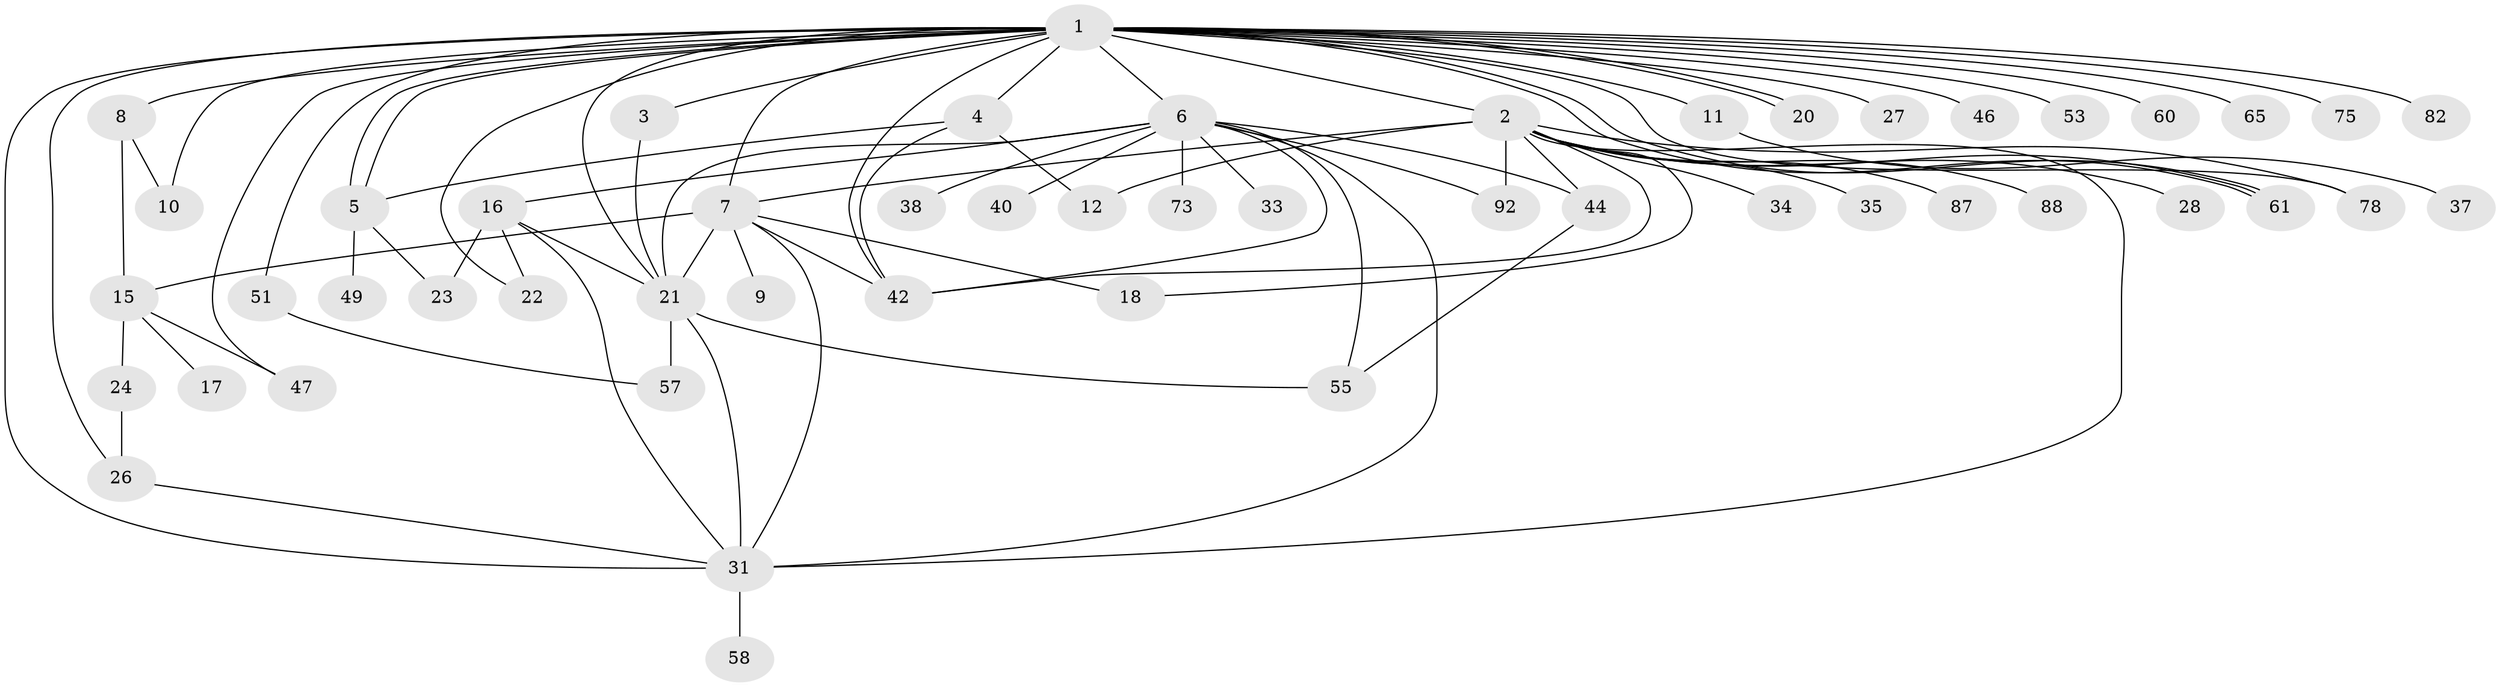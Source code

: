 // original degree distribution, {33: 0.009708737864077669, 16: 0.009708737864077669, 2: 0.2621359223300971, 5: 0.038834951456310676, 13: 0.009708737864077669, 11: 0.009708737864077669, 4: 0.05825242718446602, 1: 0.4563106796116505, 3: 0.07766990291262135, 6: 0.04854368932038835, 7: 0.009708737864077669, 9: 0.009708737864077669}
// Generated by graph-tools (version 1.1) at 2025/14/03/09/25 04:14:33]
// undirected, 51 vertices, 84 edges
graph export_dot {
graph [start="1"]
  node [color=gray90,style=filled];
  1;
  2;
  3;
  4 [super="+32"];
  5;
  6 [super="+54+62+52"];
  7 [super="+64+19+85+81+13"];
  8 [super="+14+30"];
  9;
  10 [super="+39"];
  11;
  12 [super="+63"];
  15 [super="+77"];
  16 [super="+96+25"];
  17;
  18;
  20;
  21 [super="+36+59+90+100+56"];
  22 [super="+66"];
  23 [super="+29"];
  24;
  26 [super="+80+68"];
  27;
  28;
  31 [super="+45"];
  33;
  34 [super="+93"];
  35;
  37;
  38 [super="+95"];
  40;
  42 [super="+48+74+86"];
  44 [super="+84"];
  46;
  47;
  49;
  51;
  53;
  55 [super="+69"];
  57;
  58;
  60;
  61 [super="+97"];
  65;
  73;
  75;
  78;
  82 [super="+83"];
  87;
  88;
  92;
  1 -- 2;
  1 -- 3;
  1 -- 4;
  1 -- 5;
  1 -- 5;
  1 -- 6 [weight=2];
  1 -- 7;
  1 -- 8 [weight=2];
  1 -- 10;
  1 -- 11;
  1 -- 20;
  1 -- 20;
  1 -- 22;
  1 -- 26;
  1 -- 27;
  1 -- 42;
  1 -- 46;
  1 -- 47;
  1 -- 51;
  1 -- 53;
  1 -- 60;
  1 -- 61;
  1 -- 61;
  1 -- 65;
  1 -- 75;
  1 -- 78;
  1 -- 82;
  1 -- 21;
  1 -- 31 [weight=2];
  2 -- 7;
  2 -- 12;
  2 -- 18;
  2 -- 28;
  2 -- 31 [weight=2];
  2 -- 34;
  2 -- 35;
  2 -- 44;
  2 -- 61;
  2 -- 78;
  2 -- 87;
  2 -- 88;
  2 -- 92;
  2 -- 42;
  3 -- 21;
  4 -- 12;
  4 -- 42;
  4 -- 5;
  5 -- 23;
  5 -- 49;
  6 -- 16;
  6 -- 33;
  6 -- 38;
  6 -- 40;
  6 -- 42;
  6 -- 44;
  6 -- 55;
  6 -- 73;
  6 -- 92;
  6 -- 21;
  6 -- 31;
  7 -- 9;
  7 -- 15;
  7 -- 21;
  7 -- 31;
  7 -- 42;
  7 -- 18;
  8 -- 10;
  8 -- 15;
  11 -- 37;
  15 -- 17;
  15 -- 24;
  15 -- 47;
  16 -- 21;
  16 -- 31;
  16 -- 22;
  16 -- 23;
  21 -- 55;
  21 -- 57;
  21 -- 31 [weight=2];
  24 -- 26;
  26 -- 31;
  31 -- 58;
  44 -- 55;
  51 -- 57;
}
